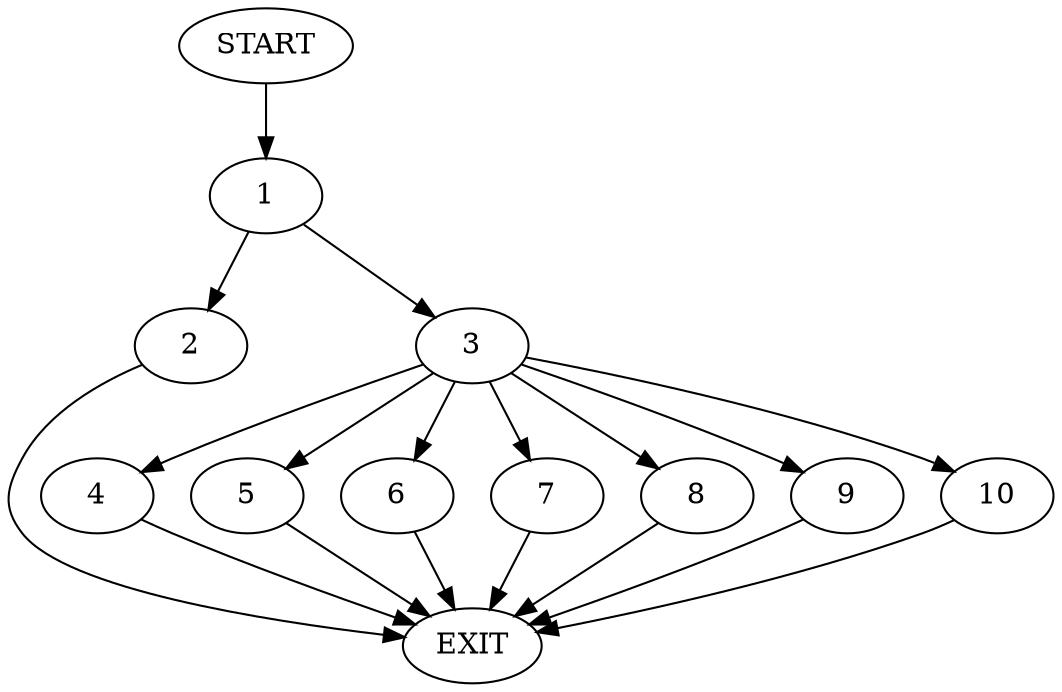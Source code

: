 digraph {
0 [label="START"]
11 [label="EXIT"]
0 -> 1
1 -> 2
1 -> 3
2 -> 11
3 -> 4
3 -> 5
3 -> 6
3 -> 7
3 -> 8
3 -> 9
3 -> 10
5 -> 11
10 -> 11
6 -> 11
4 -> 11
7 -> 11
8 -> 11
9 -> 11
}
